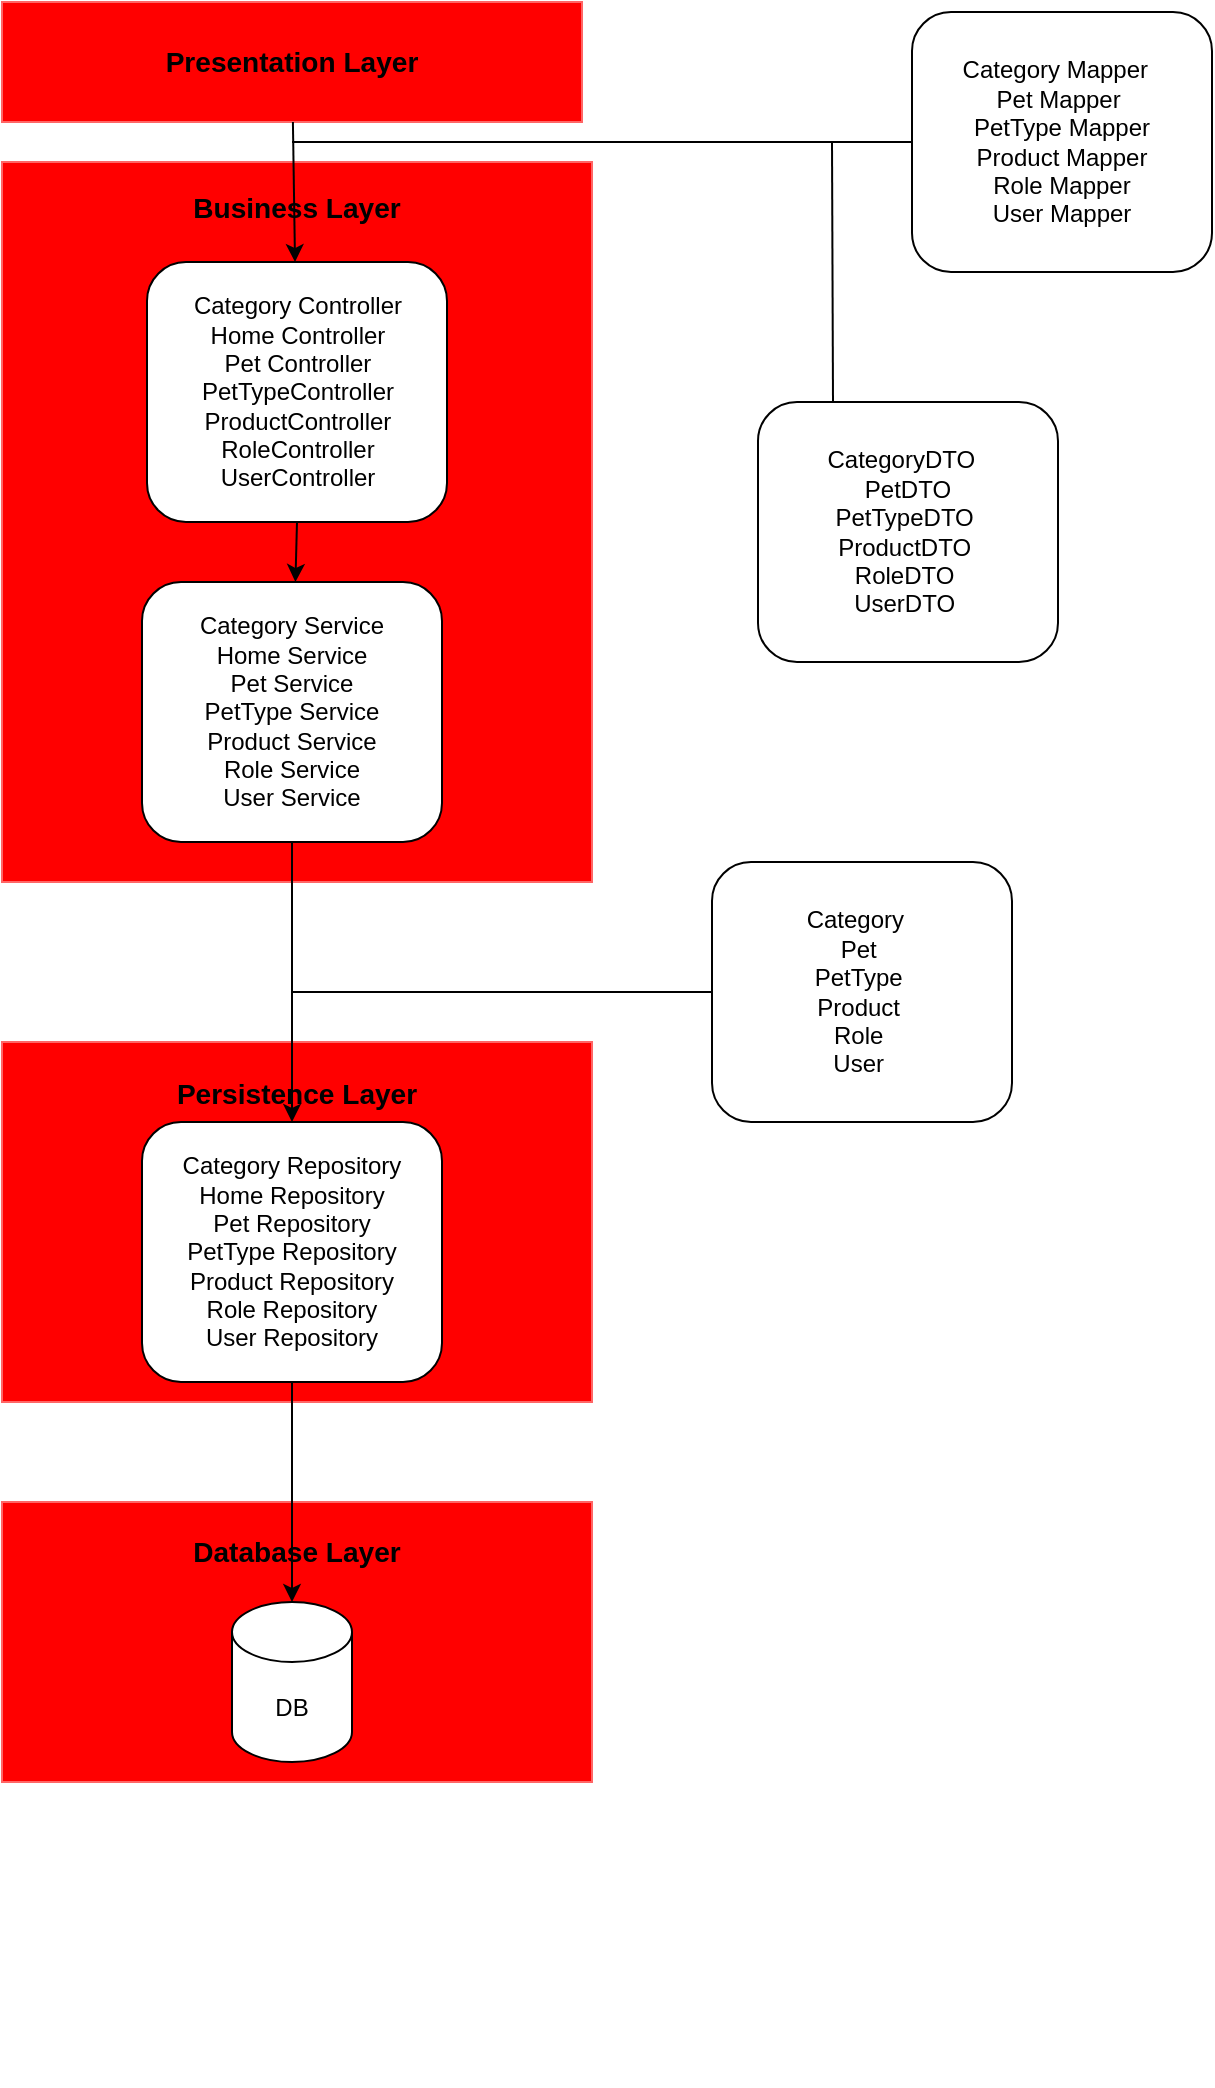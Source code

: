 <mxfile version="24.0.7" type="device">
  <diagram name="Page-1" id="hMLL-wBJ4WMKEn2tm3LG">
    <mxGraphModel dx="1595" dy="659" grid="1" gridSize="10" guides="1" tooltips="1" connect="1" arrows="1" fold="1" page="1" pageScale="1" pageWidth="850" pageHeight="1100" math="0" shadow="0">
      <root>
        <mxCell id="0" />
        <mxCell id="1" parent="0" />
        <mxCell id="4do8kdqPOmuOPoZ9yejT-4" value="Category&amp;nbsp;&lt;span style=&quot;background-color: initial;&quot;&gt;&amp;nbsp;&lt;/span&gt;&lt;div&gt;Pet&amp;nbsp;&lt;/div&gt;&lt;div&gt;PetType&amp;nbsp;&lt;/div&gt;&lt;div&gt;Product&amp;nbsp;&lt;/div&gt;&lt;div&gt;Role&amp;nbsp;&lt;/div&gt;&lt;div&gt;User&amp;nbsp;&lt;/div&gt;" style="rounded=1;whiteSpace=wrap;html=1;" vertex="1" parent="1">
          <mxGeometry x="380" y="440" width="150" height="130" as="geometry" />
        </mxCell>
        <mxCell id="4do8kdqPOmuOPoZ9yejT-5" value="CategoryDTO&amp;nbsp;&lt;span style=&quot;background-color: initial;&quot;&gt;&amp;nbsp;&lt;/span&gt;&lt;div&gt;PetDTO&lt;/div&gt;&lt;div&gt;PetTypeDTO&amp;nbsp;&lt;/div&gt;&lt;div&gt;ProductDTO&amp;nbsp;&lt;/div&gt;&lt;div&gt;RoleDTO&amp;nbsp;&lt;/div&gt;&lt;div&gt;UserDTO&amp;nbsp;&lt;/div&gt;" style="rounded=1;whiteSpace=wrap;html=1;" vertex="1" parent="1">
          <mxGeometry x="403" y="210" width="150" height="130" as="geometry" />
        </mxCell>
        <mxCell id="4do8kdqPOmuOPoZ9yejT-6" value="Category Mapper&amp;nbsp;&lt;span style=&quot;background-color: initial;&quot;&gt;&amp;nbsp;&lt;/span&gt;&lt;div&gt;Pet&amp;nbsp;&lt;span style=&quot;background-color: initial;&quot;&gt;Mapper&lt;/span&gt;&lt;span style=&quot;background-color: initial;&quot;&gt;&amp;nbsp;&lt;/span&gt;&lt;/div&gt;&lt;div&gt;PetType&amp;nbsp;&lt;span style=&quot;background-color: initial;&quot;&gt;Mapper&lt;/span&gt;&lt;/div&gt;&lt;div&gt;Product&amp;nbsp;&lt;span style=&quot;background-color: initial;&quot;&gt;Mapper&lt;/span&gt;&lt;/div&gt;&lt;div&gt;Role&amp;nbsp;&lt;span style=&quot;background-color: initial;&quot;&gt;Mapper&lt;/span&gt;&lt;/div&gt;&lt;div&gt;User&amp;nbsp;&lt;span style=&quot;background-color: initial;&quot;&gt;Mapper&lt;/span&gt;&lt;/div&gt;" style="rounded=1;whiteSpace=wrap;html=1;" vertex="1" parent="1">
          <mxGeometry x="480" y="15" width="150" height="130" as="geometry" />
        </mxCell>
        <mxCell id="4do8kdqPOmuOPoZ9yejT-9" value="&lt;h3&gt;Presentation Layer&lt;/h3&gt;" style="rounded=0;whiteSpace=wrap;html=1;strokeColor=#FF6666;fillColor=#FF0000;" vertex="1" parent="1">
          <mxGeometry x="25" y="10" width="290" height="60" as="geometry" />
        </mxCell>
        <mxCell id="4do8kdqPOmuOPoZ9yejT-10" value="&lt;h3&gt;&lt;br&gt;&lt;/h3&gt;&lt;h3&gt;Business Layer&lt;/h3&gt;&lt;div&gt;&lt;br&gt;&lt;/div&gt;&lt;div&gt;&lt;br&gt;&lt;/div&gt;&lt;div&gt;&lt;br&gt;&lt;/div&gt;&lt;div&gt;&lt;br&gt;&lt;/div&gt;&lt;div&gt;&lt;br&gt;&lt;/div&gt;&lt;div&gt;&lt;br&gt;&lt;/div&gt;&lt;div&gt;&lt;br&gt;&lt;/div&gt;&lt;div&gt;&lt;br&gt;&lt;/div&gt;&lt;div&gt;&lt;br&gt;&lt;/div&gt;&lt;div&gt;&lt;br&gt;&lt;/div&gt;&lt;div&gt;&lt;br&gt;&lt;/div&gt;&lt;div&gt;&lt;br&gt;&lt;/div&gt;&lt;div&gt;&lt;br&gt;&lt;/div&gt;&lt;div&gt;&lt;br&gt;&lt;/div&gt;&lt;div&gt;&lt;br&gt;&lt;/div&gt;&lt;div&gt;&lt;br&gt;&lt;/div&gt;&lt;div&gt;&lt;br&gt;&lt;/div&gt;&lt;div&gt;&lt;br&gt;&lt;/div&gt;&lt;div&gt;&lt;br&gt;&lt;/div&gt;&lt;div&gt;&lt;br&gt;&lt;/div&gt;&lt;div&gt;&lt;br&gt;&lt;/div&gt;&lt;div&gt;&lt;br&gt;&lt;/div&gt;&lt;div&gt;&lt;br&gt;&lt;/div&gt;&lt;div&gt;&lt;br&gt;&lt;/div&gt;" style="rounded=0;whiteSpace=wrap;html=1;strokeColor=#FF6666;fillColor=#FF0000;" vertex="1" parent="1">
          <mxGeometry x="25" y="90" width="295" height="360" as="geometry" />
        </mxCell>
        <mxCell id="4do8kdqPOmuOPoZ9yejT-11" value="Category Controller&lt;div&gt;Home Controller&lt;/div&gt;&lt;div&gt;Pet Controller&lt;/div&gt;&lt;div&gt;PetTypeController&lt;/div&gt;&lt;div&gt;ProductController&lt;/div&gt;&lt;div&gt;RoleController&lt;/div&gt;&lt;div&gt;UserController&lt;/div&gt;" style="rounded=1;whiteSpace=wrap;html=1;" vertex="1" parent="1">
          <mxGeometry x="97.5" y="140" width="150" height="130" as="geometry" />
        </mxCell>
        <mxCell id="4do8kdqPOmuOPoZ9yejT-12" value="&lt;h3&gt;&lt;br&gt;&lt;/h3&gt;&lt;h3&gt;Persistence Layer&lt;/h3&gt;&lt;div&gt;&lt;br&gt;&lt;/div&gt;&lt;div&gt;&lt;br&gt;&lt;/div&gt;&lt;div&gt;&lt;br&gt;&lt;/div&gt;&lt;div&gt;&lt;br&gt;&lt;/div&gt;&lt;div&gt;&lt;br&gt;&lt;/div&gt;&lt;div&gt;&lt;br&gt;&lt;/div&gt;&lt;div&gt;&lt;br&gt;&lt;/div&gt;&lt;div&gt;&lt;br&gt;&lt;/div&gt;&lt;div&gt;&lt;br&gt;&lt;/div&gt;&lt;div&gt;&lt;br&gt;&lt;/div&gt;&lt;div&gt;&lt;br&gt;&lt;/div&gt;" style="rounded=0;whiteSpace=wrap;html=1;strokeColor=#FF6666;fillColor=#FF0000;" vertex="1" parent="1">
          <mxGeometry x="25" y="530" width="295" height="180" as="geometry" />
        </mxCell>
        <mxCell id="4do8kdqPOmuOPoZ9yejT-13" value="&lt;h3&gt;&lt;br&gt;&lt;/h3&gt;&lt;h3&gt;&lt;br&gt;&lt;/h3&gt;&lt;h3&gt;&lt;br&gt;&lt;/h3&gt;&lt;h3&gt;&lt;br&gt;&lt;/h3&gt;&lt;h3&gt;&lt;br&gt;&lt;/h3&gt;&lt;h3&gt;Database Layer&lt;/h3&gt;&lt;div&gt;&lt;br&gt;&lt;/div&gt;&lt;div&gt;&lt;br&gt;&lt;/div&gt;&lt;div&gt;&lt;br&gt;&lt;/div&gt;&lt;div&gt;&lt;br&gt;&lt;/div&gt;&lt;div&gt;&lt;br&gt;&lt;/div&gt;&lt;div&gt;&lt;br&gt;&lt;/div&gt;&lt;div&gt;&lt;br&gt;&lt;/div&gt;&lt;div&gt;&lt;br&gt;&lt;/div&gt;&lt;div&gt;&lt;br&gt;&lt;/div&gt;&lt;div&gt;&lt;br&gt;&lt;/div&gt;&lt;div&gt;&lt;br&gt;&lt;/div&gt;&lt;div&gt;&lt;br&gt;&lt;/div&gt;&lt;div&gt;&lt;br&gt;&lt;/div&gt;&lt;div&gt;&lt;br&gt;&lt;/div&gt;&lt;div&gt;&lt;br&gt;&lt;/div&gt;&lt;div&gt;&lt;br&gt;&lt;/div&gt;&lt;div&gt;&lt;br&gt;&lt;/div&gt;" style="rounded=0;whiteSpace=wrap;html=1;strokeColor=#FF6666;fillColor=#FF0000;" vertex="1" parent="1">
          <mxGeometry x="25" y="760" width="295" height="140" as="geometry" />
        </mxCell>
        <mxCell id="4do8kdqPOmuOPoZ9yejT-20" value="Category Repository&lt;div&gt;Home Repository&lt;/div&gt;&lt;div&gt;Pet Repository&lt;/div&gt;&lt;div&gt;PetType Repository&lt;/div&gt;&lt;div&gt;Product Repository&lt;/div&gt;&lt;div&gt;Role Repository&lt;/div&gt;&lt;div&gt;User Repository&lt;/div&gt;" style="rounded=1;whiteSpace=wrap;html=1;" vertex="1" parent="1">
          <mxGeometry x="95" y="570" width="150" height="130" as="geometry" />
        </mxCell>
        <mxCell id="4do8kdqPOmuOPoZ9yejT-21" value="DB" style="shape=cylinder3;whiteSpace=wrap;html=1;boundedLbl=1;backgroundOutline=1;size=15;" vertex="1" parent="1">
          <mxGeometry x="140" y="810" width="60" height="80" as="geometry" />
        </mxCell>
        <mxCell id="4do8kdqPOmuOPoZ9yejT-22" value="" style="endArrow=classic;html=1;rounded=0;" edge="1" parent="1" source="4do8kdqPOmuOPoZ9yejT-20" target="4do8kdqPOmuOPoZ9yejT-21">
          <mxGeometry width="50" height="50" relative="1" as="geometry">
            <mxPoint x="410" y="630" as="sourcePoint" />
            <mxPoint x="460" y="580" as="targetPoint" />
          </mxGeometry>
        </mxCell>
        <mxCell id="4do8kdqPOmuOPoZ9yejT-24" value="Category Service&lt;div&gt;Home&amp;nbsp;&lt;span style=&quot;background-color: initial;&quot;&gt;Service&lt;/span&gt;&lt;/div&gt;&lt;div&gt;Pet&amp;nbsp;&lt;span style=&quot;background-color: initial;&quot;&gt;Service&lt;/span&gt;&lt;/div&gt;&lt;div&gt;PetType&amp;nbsp;&lt;span style=&quot;background-color: initial;&quot;&gt;Service&lt;/span&gt;&lt;/div&gt;&lt;div&gt;Product&amp;nbsp;&lt;span style=&quot;background-color: initial;&quot;&gt;Service&lt;/span&gt;&lt;/div&gt;&lt;div&gt;Role&amp;nbsp;&lt;span style=&quot;background-color: initial;&quot;&gt;Service&lt;/span&gt;&lt;/div&gt;&lt;div&gt;User&amp;nbsp;&lt;span style=&quot;background-color: initial;&quot;&gt;Service&lt;/span&gt;&lt;/div&gt;" style="rounded=1;whiteSpace=wrap;html=1;" vertex="1" parent="1">
          <mxGeometry x="95" y="300" width="150" height="130" as="geometry" />
        </mxCell>
        <mxCell id="4do8kdqPOmuOPoZ9yejT-25" value="" style="endArrow=classic;html=1;rounded=0;exitX=0.5;exitY=1;exitDx=0;exitDy=0;entryX=0.5;entryY=0;entryDx=0;entryDy=0;" edge="1" parent="1" source="4do8kdqPOmuOPoZ9yejT-24" target="4do8kdqPOmuOPoZ9yejT-20">
          <mxGeometry width="50" height="50" relative="1" as="geometry">
            <mxPoint x="250" y="550" as="sourcePoint" />
            <mxPoint x="300" y="500" as="targetPoint" />
          </mxGeometry>
        </mxCell>
        <mxCell id="4do8kdqPOmuOPoZ9yejT-26" value="" style="endArrow=classic;html=1;rounded=0;exitX=0.5;exitY=1;exitDx=0;exitDy=0;" edge="1" parent="1" source="4do8kdqPOmuOPoZ9yejT-11" target="4do8kdqPOmuOPoZ9yejT-24">
          <mxGeometry width="50" height="50" relative="1" as="geometry">
            <mxPoint x="250" y="300" as="sourcePoint" />
            <mxPoint x="300" y="250" as="targetPoint" />
          </mxGeometry>
        </mxCell>
        <mxCell id="4do8kdqPOmuOPoZ9yejT-27" value="" style="endArrow=classic;html=1;rounded=0;" edge="1" parent="1" source="4do8kdqPOmuOPoZ9yejT-9" target="4do8kdqPOmuOPoZ9yejT-11">
          <mxGeometry width="50" height="50" relative="1" as="geometry">
            <mxPoint x="250" y="180" as="sourcePoint" />
            <mxPoint x="300" y="130" as="targetPoint" />
          </mxGeometry>
        </mxCell>
        <mxCell id="4do8kdqPOmuOPoZ9yejT-28" value="" style="endArrow=none;html=1;rounded=0;entryX=0;entryY=0.5;entryDx=0;entryDy=0;" edge="1" parent="1" target="4do8kdqPOmuOPoZ9yejT-4">
          <mxGeometry width="50" height="50" relative="1" as="geometry">
            <mxPoint x="170" y="505" as="sourcePoint" />
            <mxPoint x="300" y="250" as="targetPoint" />
          </mxGeometry>
        </mxCell>
        <mxCell id="4do8kdqPOmuOPoZ9yejT-29" value="" style="endArrow=none;html=1;rounded=0;entryX=0;entryY=0.5;entryDx=0;entryDy=0;" edge="1" parent="1" target="4do8kdqPOmuOPoZ9yejT-6">
          <mxGeometry width="50" height="50" relative="1" as="geometry">
            <mxPoint x="170" y="80" as="sourcePoint" />
            <mxPoint x="300" y="130" as="targetPoint" />
          </mxGeometry>
        </mxCell>
        <mxCell id="4do8kdqPOmuOPoZ9yejT-30" value="" style="endArrow=none;html=1;rounded=0;exitX=0.25;exitY=0;exitDx=0;exitDy=0;" edge="1" parent="1" source="4do8kdqPOmuOPoZ9yejT-5">
          <mxGeometry width="50" height="50" relative="1" as="geometry">
            <mxPoint x="250" y="180" as="sourcePoint" />
            <mxPoint x="440" y="80" as="targetPoint" />
          </mxGeometry>
        </mxCell>
      </root>
    </mxGraphModel>
  </diagram>
</mxfile>
